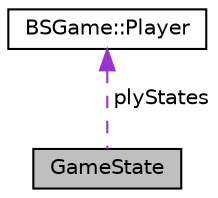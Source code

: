 digraph "GameState"
{
 // LATEX_PDF_SIZE
  edge [fontname="Helvetica",fontsize="10",labelfontname="Helvetica",labelfontsize="10"];
  node [fontname="Helvetica",fontsize="10",shape=record];
  Node1 [label="GameState",height=0.2,width=0.4,color="black", fillcolor="grey75", style="filled", fontcolor="black",tooltip=" "];
  Node2 -> Node1 [dir="back",color="darkorchid3",fontsize="10",style="dashed",label=" plyStates" ,fontname="Helvetica"];
  Node2 [label="BSGame::Player",height=0.2,width=0.4,color="black", fillcolor="white", style="filled",URL="$class_b_s_game_1_1_player.html",tooltip=" "];
}
